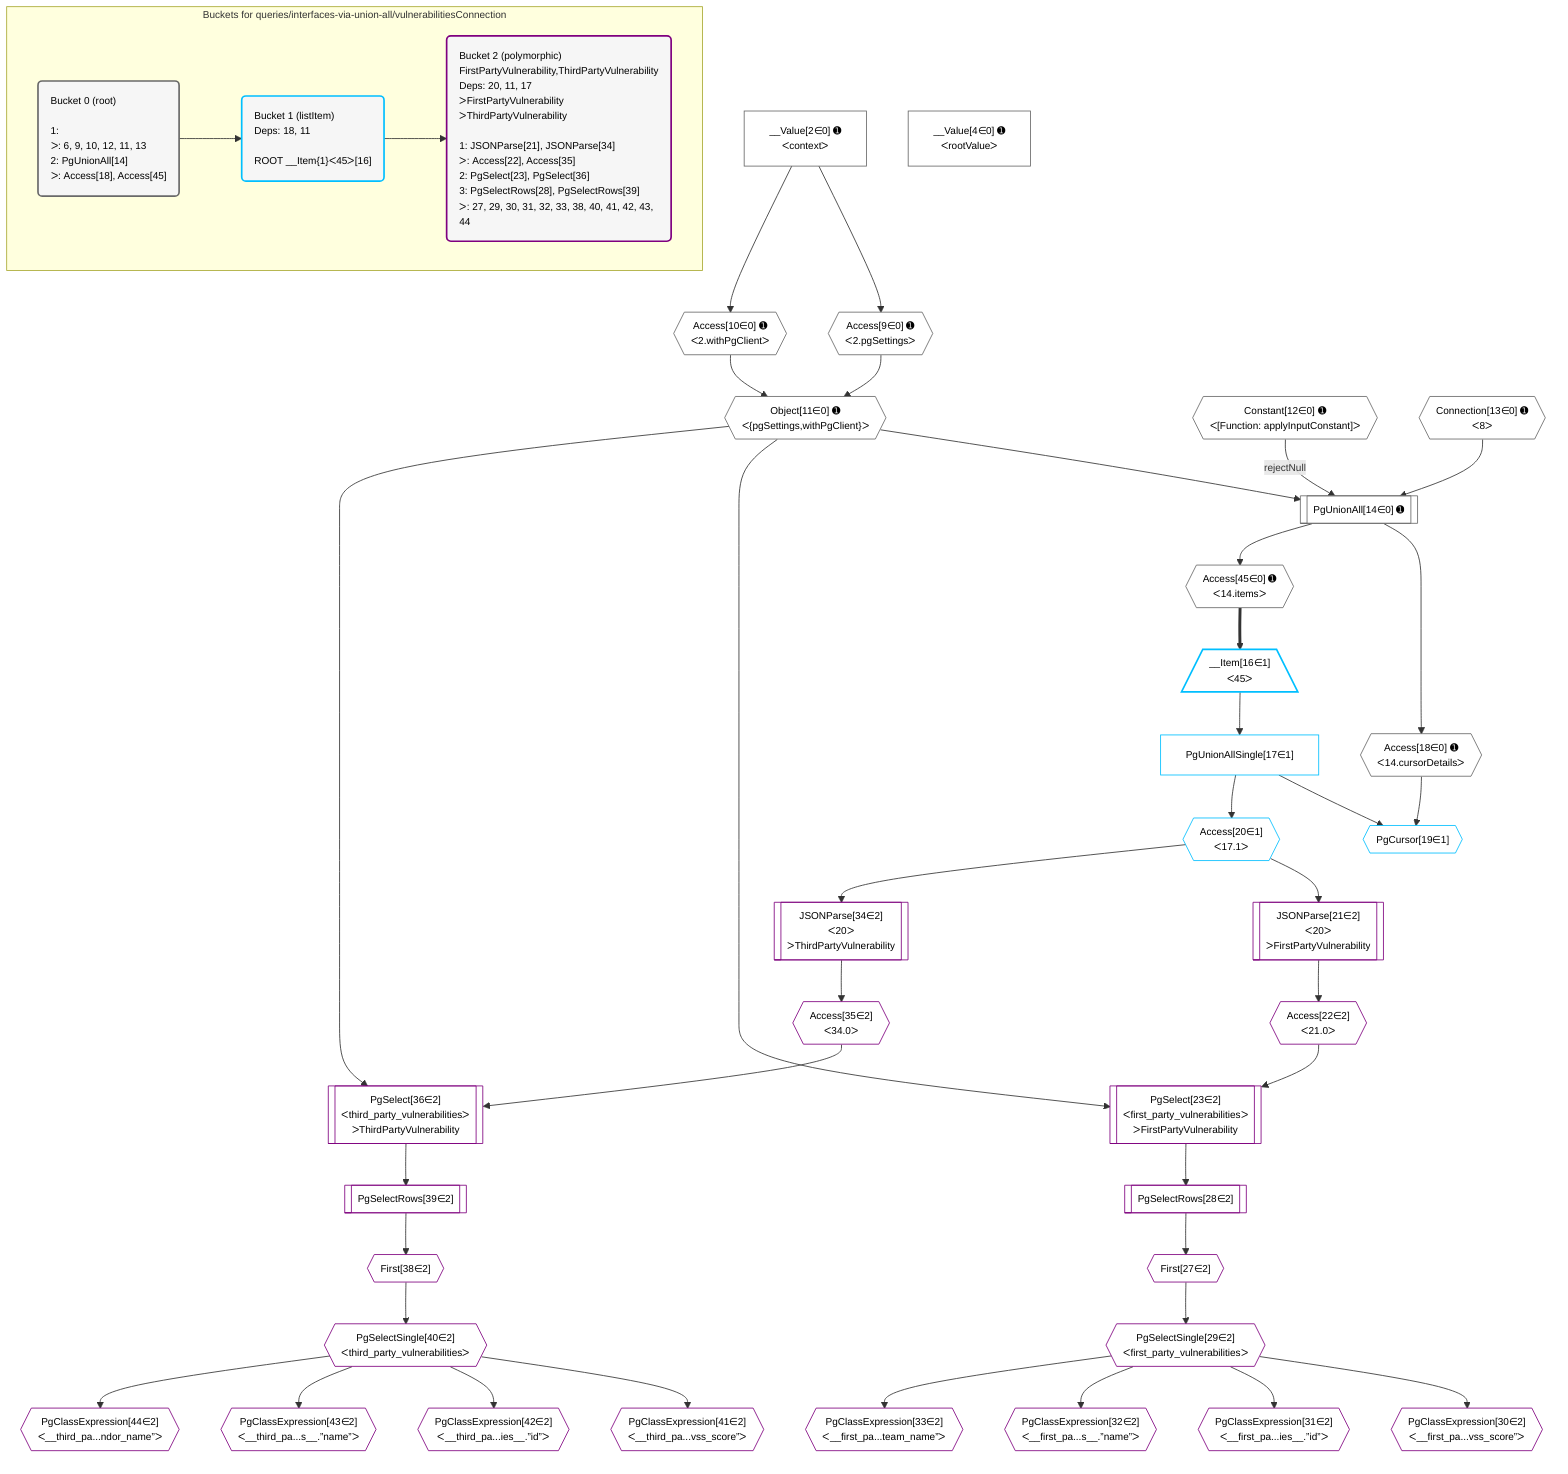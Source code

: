 %%{init: {'themeVariables': { 'fontSize': '12px'}}}%%
graph TD
    classDef path fill:#eee,stroke:#000,color:#000
    classDef plan fill:#fff,stroke-width:1px,color:#000
    classDef itemplan fill:#fff,stroke-width:2px,color:#000
    classDef unbatchedplan fill:#dff,stroke-width:1px,color:#000
    classDef sideeffectplan fill:#fcc,stroke-width:2px,color:#000
    classDef bucket fill:#f6f6f6,color:#000,stroke-width:2px,text-align:left


    %% plan dependencies
    PgUnionAll14[["PgUnionAll[14∈0] ➊"]]:::plan
    Object11{{"Object[11∈0] ➊<br />ᐸ{pgSettings,withPgClient}ᐳ"}}:::plan
    Constant12{{"Constant[12∈0] ➊<br />ᐸ[Function: applyInputConstant]ᐳ"}}:::plan
    Connection13{{"Connection[13∈0] ➊<br />ᐸ8ᐳ"}}:::plan
    Constant12 -->|rejectNull| PgUnionAll14
    Object11 & Connection13 --> PgUnionAll14
    Access9{{"Access[9∈0] ➊<br />ᐸ2.pgSettingsᐳ"}}:::plan
    Access10{{"Access[10∈0] ➊<br />ᐸ2.withPgClientᐳ"}}:::plan
    Access9 & Access10 --> Object11
    __Value2["__Value[2∈0] ➊<br />ᐸcontextᐳ"]:::plan
    __Value2 --> Access9
    __Value2 --> Access10
    Access18{{"Access[18∈0] ➊<br />ᐸ14.cursorDetailsᐳ"}}:::plan
    PgUnionAll14 --> Access18
    Access45{{"Access[45∈0] ➊<br />ᐸ14.itemsᐳ"}}:::plan
    PgUnionAll14 --> Access45
    __Value4["__Value[4∈0] ➊<br />ᐸrootValueᐳ"]:::plan
    PgCursor19{{"PgCursor[19∈1]"}}:::plan
    PgUnionAllSingle17["PgUnionAllSingle[17∈1]"]:::plan
    PgUnionAllSingle17 & Access18 --> PgCursor19
    __Item16[/"__Item[16∈1]<br />ᐸ45ᐳ"\]:::itemplan
    Access45 ==> __Item16
    __Item16 --> PgUnionAllSingle17
    Access20{{"Access[20∈1]<br />ᐸ17.1ᐳ"}}:::plan
    PgUnionAllSingle17 --> Access20
    PgSelect23[["PgSelect[23∈2]<br />ᐸfirst_party_vulnerabilitiesᐳ<br />ᐳFirstPartyVulnerability"]]:::plan
    Access22{{"Access[22∈2]<br />ᐸ21.0ᐳ"}}:::plan
    Object11 & Access22 --> PgSelect23
    PgSelect36[["PgSelect[36∈2]<br />ᐸthird_party_vulnerabilitiesᐳ<br />ᐳThirdPartyVulnerability"]]:::plan
    Access35{{"Access[35∈2]<br />ᐸ34.0ᐳ"}}:::plan
    Object11 & Access35 --> PgSelect36
    JSONParse21[["JSONParse[21∈2]<br />ᐸ20ᐳ<br />ᐳFirstPartyVulnerability"]]:::plan
    Access20 --> JSONParse21
    JSONParse21 --> Access22
    First27{{"First[27∈2]"}}:::plan
    PgSelectRows28[["PgSelectRows[28∈2]"]]:::plan
    PgSelectRows28 --> First27
    PgSelect23 --> PgSelectRows28
    PgSelectSingle29{{"PgSelectSingle[29∈2]<br />ᐸfirst_party_vulnerabilitiesᐳ"}}:::plan
    First27 --> PgSelectSingle29
    PgClassExpression30{{"PgClassExpression[30∈2]<br />ᐸ__first_pa...vss_score”ᐳ"}}:::plan
    PgSelectSingle29 --> PgClassExpression30
    PgClassExpression31{{"PgClassExpression[31∈2]<br />ᐸ__first_pa...ies__.”id”ᐳ"}}:::plan
    PgSelectSingle29 --> PgClassExpression31
    PgClassExpression32{{"PgClassExpression[32∈2]<br />ᐸ__first_pa...s__.”name”ᐳ"}}:::plan
    PgSelectSingle29 --> PgClassExpression32
    PgClassExpression33{{"PgClassExpression[33∈2]<br />ᐸ__first_pa...team_name”ᐳ"}}:::plan
    PgSelectSingle29 --> PgClassExpression33
    JSONParse34[["JSONParse[34∈2]<br />ᐸ20ᐳ<br />ᐳThirdPartyVulnerability"]]:::plan
    Access20 --> JSONParse34
    JSONParse34 --> Access35
    First38{{"First[38∈2]"}}:::plan
    PgSelectRows39[["PgSelectRows[39∈2]"]]:::plan
    PgSelectRows39 --> First38
    PgSelect36 --> PgSelectRows39
    PgSelectSingle40{{"PgSelectSingle[40∈2]<br />ᐸthird_party_vulnerabilitiesᐳ"}}:::plan
    First38 --> PgSelectSingle40
    PgClassExpression41{{"PgClassExpression[41∈2]<br />ᐸ__third_pa...vss_score”ᐳ"}}:::plan
    PgSelectSingle40 --> PgClassExpression41
    PgClassExpression42{{"PgClassExpression[42∈2]<br />ᐸ__third_pa...ies__.”id”ᐳ"}}:::plan
    PgSelectSingle40 --> PgClassExpression42
    PgClassExpression43{{"PgClassExpression[43∈2]<br />ᐸ__third_pa...s__.”name”ᐳ"}}:::plan
    PgSelectSingle40 --> PgClassExpression43
    PgClassExpression44{{"PgClassExpression[44∈2]<br />ᐸ__third_pa...ndor_name”ᐳ"}}:::plan
    PgSelectSingle40 --> PgClassExpression44

    %% define steps

    subgraph "Buckets for queries/interfaces-via-union-all/vulnerabilitiesConnection"
    Bucket0("Bucket 0 (root)<br /><br />1: <br />ᐳ: 6, 9, 10, 12, 11, 13<br />2: PgUnionAll[14]<br />ᐳ: Access[18], Access[45]"):::bucket
    classDef bucket0 stroke:#696969
    class Bucket0,__Value2,__Value4,Access9,Access10,Object11,Constant12,Connection13,PgUnionAll14,Access18,Access45 bucket0
    Bucket1("Bucket 1 (listItem)<br />Deps: 18, 11<br /><br />ROOT __Item{1}ᐸ45ᐳ[16]"):::bucket
    classDef bucket1 stroke:#00bfff
    class Bucket1,__Item16,PgUnionAllSingle17,PgCursor19,Access20 bucket1
    Bucket2("Bucket 2 (polymorphic)<br />FirstPartyVulnerability,ThirdPartyVulnerability<br />Deps: 20, 11, 17<br />ᐳFirstPartyVulnerability<br />ᐳThirdPartyVulnerability<br /><br />1: JSONParse[21], JSONParse[34]<br />ᐳ: Access[22], Access[35]<br />2: PgSelect[23], PgSelect[36]<br />3: PgSelectRows[28], PgSelectRows[39]<br />ᐳ: 27, 29, 30, 31, 32, 33, 38, 40, 41, 42, 43, 44"):::bucket
    classDef bucket2 stroke:#7f007f
    class Bucket2,JSONParse21,Access22,PgSelect23,First27,PgSelectRows28,PgSelectSingle29,PgClassExpression30,PgClassExpression31,PgClassExpression32,PgClassExpression33,JSONParse34,Access35,PgSelect36,First38,PgSelectRows39,PgSelectSingle40,PgClassExpression41,PgClassExpression42,PgClassExpression43,PgClassExpression44 bucket2
    Bucket0 --> Bucket1
    Bucket1 --> Bucket2
    end